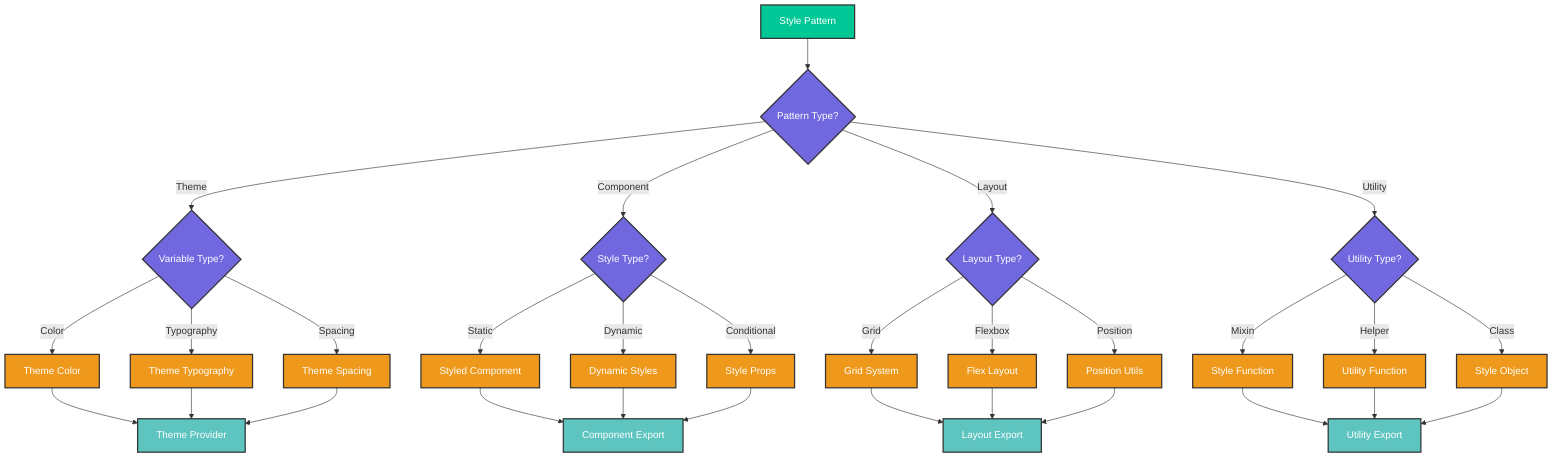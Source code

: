 graph TB
    %% Style Transformation Decision Tree
    %% This diagram guides the transformation of different style patterns
    
    %% Define styles
    classDef input fill:#00C796,stroke:#333,stroke-width:2px,color:white
    classDef decision fill:#7168DF,stroke:#333,stroke-width:2px,color:white
    classDef output fill:#EE991B,stroke:#333,stroke-width:2px,color:white
    classDef export fill:#5dc4bf,stroke:#333,stroke-width:2px,color:white
    
    %% Initial Pattern Classification
    A[Style Pattern]:::input --> B{Pattern Type?}:::decision
    
    %% Theme Branch
    B -->|Theme| C{Variable Type?}:::decision
    B -->|Component| D{Style Type?}:::decision
    B -->|Layout| E{Layout Type?}:::decision
    B -->|Utility| F{Utility Type?}:::decision
    
    %% Theme Transformations
    C -->|Color| G[Theme Color]:::output
    C -->|Typography| H[Theme Typography]:::output
    C -->|Spacing| I[Theme Spacing]:::output
    
    %% Component Transformations
    D -->|Static| J[Styled Component]:::output
    D -->|Dynamic| K[Dynamic Styles]:::output
    D -->|Conditional| L[Style Props]:::output
    
    %% Layout Transformations
    E -->|Grid| M[Grid System]:::output
    E -->|Flexbox| N[Flex Layout]:::output
    E -->|Position| O[Position Utils]:::output
    
    %% Utility Transformations
    F -->|Mixin| P[Style Function]:::output
    F -->|Helper| Q[Utility Function]:::output
    F -->|Class| R[Style Object]:::output
    
    %% Export Grouping
    G & H & I --> S[Theme Provider]:::export
    J & K & L --> T[Component Export]:::export
    M & N & O --> U[Layout Export]:::export
    P & Q & R --> V[Utility Export]:::export
    
    %% Add notes
    %% Note: Each pattern type follows a specific transformation path
    %% Note: Transformations are grouped by related functionality
    %% Note: Exports are organized by their usage context
    %% Note: All transformations maintain consistent styling patterns